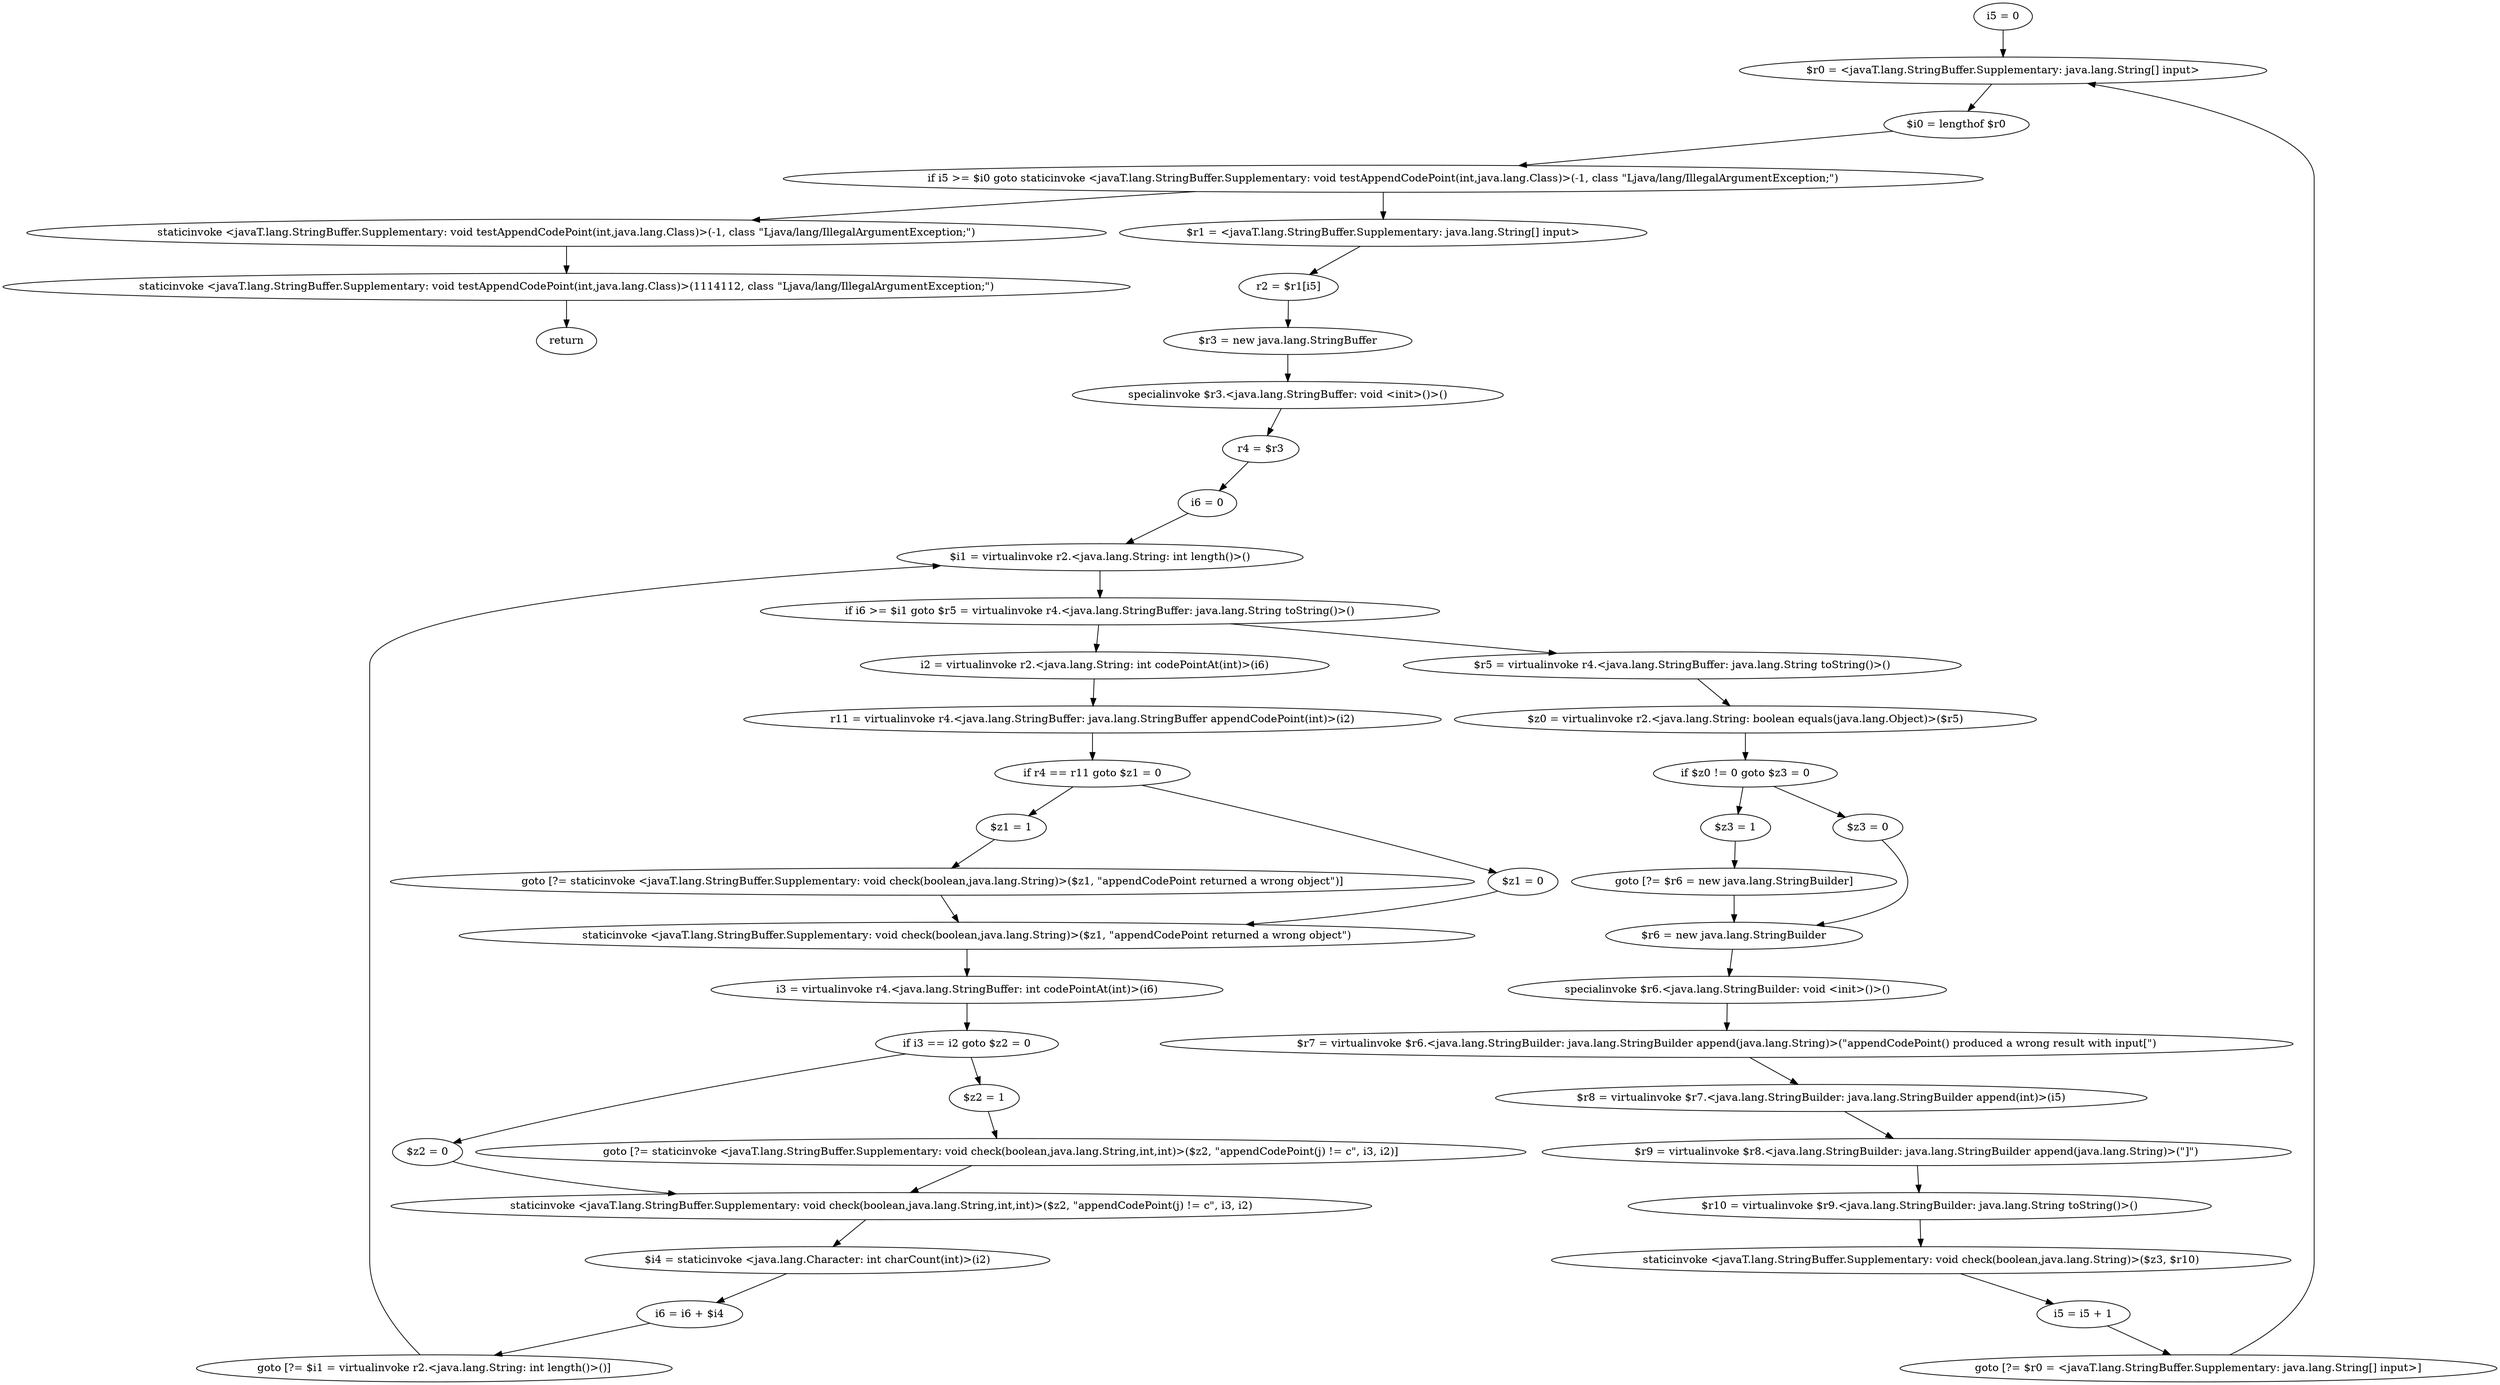 digraph "unitGraph" {
    "i5 = 0"
    "$r0 = <javaT.lang.StringBuffer.Supplementary: java.lang.String[] input>"
    "$i0 = lengthof $r0"
    "if i5 >= $i0 goto staticinvoke <javaT.lang.StringBuffer.Supplementary: void testAppendCodePoint(int,java.lang.Class)>(-1, class \"Ljava/lang/IllegalArgumentException;\")"
    "$r1 = <javaT.lang.StringBuffer.Supplementary: java.lang.String[] input>"
    "r2 = $r1[i5]"
    "$r3 = new java.lang.StringBuffer"
    "specialinvoke $r3.<java.lang.StringBuffer: void <init>()>()"
    "r4 = $r3"
    "i6 = 0"
    "$i1 = virtualinvoke r2.<java.lang.String: int length()>()"
    "if i6 >= $i1 goto $r5 = virtualinvoke r4.<java.lang.StringBuffer: java.lang.String toString()>()"
    "i2 = virtualinvoke r2.<java.lang.String: int codePointAt(int)>(i6)"
    "r11 = virtualinvoke r4.<java.lang.StringBuffer: java.lang.StringBuffer appendCodePoint(int)>(i2)"
    "if r4 == r11 goto $z1 = 0"
    "$z1 = 1"
    "goto [?= staticinvoke <javaT.lang.StringBuffer.Supplementary: void check(boolean,java.lang.String)>($z1, \"appendCodePoint returned a wrong object\")]"
    "$z1 = 0"
    "staticinvoke <javaT.lang.StringBuffer.Supplementary: void check(boolean,java.lang.String)>($z1, \"appendCodePoint returned a wrong object\")"
    "i3 = virtualinvoke r4.<java.lang.StringBuffer: int codePointAt(int)>(i6)"
    "if i3 == i2 goto $z2 = 0"
    "$z2 = 1"
    "goto [?= staticinvoke <javaT.lang.StringBuffer.Supplementary: void check(boolean,java.lang.String,int,int)>($z2, \"appendCodePoint(j) != c\", i3, i2)]"
    "$z2 = 0"
    "staticinvoke <javaT.lang.StringBuffer.Supplementary: void check(boolean,java.lang.String,int,int)>($z2, \"appendCodePoint(j) != c\", i3, i2)"
    "$i4 = staticinvoke <java.lang.Character: int charCount(int)>(i2)"
    "i6 = i6 + $i4"
    "goto [?= $i1 = virtualinvoke r2.<java.lang.String: int length()>()]"
    "$r5 = virtualinvoke r4.<java.lang.StringBuffer: java.lang.String toString()>()"
    "$z0 = virtualinvoke r2.<java.lang.String: boolean equals(java.lang.Object)>($r5)"
    "if $z0 != 0 goto $z3 = 0"
    "$z3 = 1"
    "goto [?= $r6 = new java.lang.StringBuilder]"
    "$z3 = 0"
    "$r6 = new java.lang.StringBuilder"
    "specialinvoke $r6.<java.lang.StringBuilder: void <init>()>()"
    "$r7 = virtualinvoke $r6.<java.lang.StringBuilder: java.lang.StringBuilder append(java.lang.String)>(\"appendCodePoint() produced a wrong result with input[\")"
    "$r8 = virtualinvoke $r7.<java.lang.StringBuilder: java.lang.StringBuilder append(int)>(i5)"
    "$r9 = virtualinvoke $r8.<java.lang.StringBuilder: java.lang.StringBuilder append(java.lang.String)>(\"]\")"
    "$r10 = virtualinvoke $r9.<java.lang.StringBuilder: java.lang.String toString()>()"
    "staticinvoke <javaT.lang.StringBuffer.Supplementary: void check(boolean,java.lang.String)>($z3, $r10)"
    "i5 = i5 + 1"
    "goto [?= $r0 = <javaT.lang.StringBuffer.Supplementary: java.lang.String[] input>]"
    "staticinvoke <javaT.lang.StringBuffer.Supplementary: void testAppendCodePoint(int,java.lang.Class)>(-1, class \"Ljava/lang/IllegalArgumentException;\")"
    "staticinvoke <javaT.lang.StringBuffer.Supplementary: void testAppendCodePoint(int,java.lang.Class)>(1114112, class \"Ljava/lang/IllegalArgumentException;\")"
    "return"
    "i5 = 0"->"$r0 = <javaT.lang.StringBuffer.Supplementary: java.lang.String[] input>";
    "$r0 = <javaT.lang.StringBuffer.Supplementary: java.lang.String[] input>"->"$i0 = lengthof $r0";
    "$i0 = lengthof $r0"->"if i5 >= $i0 goto staticinvoke <javaT.lang.StringBuffer.Supplementary: void testAppendCodePoint(int,java.lang.Class)>(-1, class \"Ljava/lang/IllegalArgumentException;\")";
    "if i5 >= $i0 goto staticinvoke <javaT.lang.StringBuffer.Supplementary: void testAppendCodePoint(int,java.lang.Class)>(-1, class \"Ljava/lang/IllegalArgumentException;\")"->"$r1 = <javaT.lang.StringBuffer.Supplementary: java.lang.String[] input>";
    "if i5 >= $i0 goto staticinvoke <javaT.lang.StringBuffer.Supplementary: void testAppendCodePoint(int,java.lang.Class)>(-1, class \"Ljava/lang/IllegalArgumentException;\")"->"staticinvoke <javaT.lang.StringBuffer.Supplementary: void testAppendCodePoint(int,java.lang.Class)>(-1, class \"Ljava/lang/IllegalArgumentException;\")";
    "$r1 = <javaT.lang.StringBuffer.Supplementary: java.lang.String[] input>"->"r2 = $r1[i5]";
    "r2 = $r1[i5]"->"$r3 = new java.lang.StringBuffer";
    "$r3 = new java.lang.StringBuffer"->"specialinvoke $r3.<java.lang.StringBuffer: void <init>()>()";
    "specialinvoke $r3.<java.lang.StringBuffer: void <init>()>()"->"r4 = $r3";
    "r4 = $r3"->"i6 = 0";
    "i6 = 0"->"$i1 = virtualinvoke r2.<java.lang.String: int length()>()";
    "$i1 = virtualinvoke r2.<java.lang.String: int length()>()"->"if i6 >= $i1 goto $r5 = virtualinvoke r4.<java.lang.StringBuffer: java.lang.String toString()>()";
    "if i6 >= $i1 goto $r5 = virtualinvoke r4.<java.lang.StringBuffer: java.lang.String toString()>()"->"i2 = virtualinvoke r2.<java.lang.String: int codePointAt(int)>(i6)";
    "if i6 >= $i1 goto $r5 = virtualinvoke r4.<java.lang.StringBuffer: java.lang.String toString()>()"->"$r5 = virtualinvoke r4.<java.lang.StringBuffer: java.lang.String toString()>()";
    "i2 = virtualinvoke r2.<java.lang.String: int codePointAt(int)>(i6)"->"r11 = virtualinvoke r4.<java.lang.StringBuffer: java.lang.StringBuffer appendCodePoint(int)>(i2)";
    "r11 = virtualinvoke r4.<java.lang.StringBuffer: java.lang.StringBuffer appendCodePoint(int)>(i2)"->"if r4 == r11 goto $z1 = 0";
    "if r4 == r11 goto $z1 = 0"->"$z1 = 1";
    "if r4 == r11 goto $z1 = 0"->"$z1 = 0";
    "$z1 = 1"->"goto [?= staticinvoke <javaT.lang.StringBuffer.Supplementary: void check(boolean,java.lang.String)>($z1, \"appendCodePoint returned a wrong object\")]";
    "goto [?= staticinvoke <javaT.lang.StringBuffer.Supplementary: void check(boolean,java.lang.String)>($z1, \"appendCodePoint returned a wrong object\")]"->"staticinvoke <javaT.lang.StringBuffer.Supplementary: void check(boolean,java.lang.String)>($z1, \"appendCodePoint returned a wrong object\")";
    "$z1 = 0"->"staticinvoke <javaT.lang.StringBuffer.Supplementary: void check(boolean,java.lang.String)>($z1, \"appendCodePoint returned a wrong object\")";
    "staticinvoke <javaT.lang.StringBuffer.Supplementary: void check(boolean,java.lang.String)>($z1, \"appendCodePoint returned a wrong object\")"->"i3 = virtualinvoke r4.<java.lang.StringBuffer: int codePointAt(int)>(i6)";
    "i3 = virtualinvoke r4.<java.lang.StringBuffer: int codePointAt(int)>(i6)"->"if i3 == i2 goto $z2 = 0";
    "if i3 == i2 goto $z2 = 0"->"$z2 = 1";
    "if i3 == i2 goto $z2 = 0"->"$z2 = 0";
    "$z2 = 1"->"goto [?= staticinvoke <javaT.lang.StringBuffer.Supplementary: void check(boolean,java.lang.String,int,int)>($z2, \"appendCodePoint(j) != c\", i3, i2)]";
    "goto [?= staticinvoke <javaT.lang.StringBuffer.Supplementary: void check(boolean,java.lang.String,int,int)>($z2, \"appendCodePoint(j) != c\", i3, i2)]"->"staticinvoke <javaT.lang.StringBuffer.Supplementary: void check(boolean,java.lang.String,int,int)>($z2, \"appendCodePoint(j) != c\", i3, i2)";
    "$z2 = 0"->"staticinvoke <javaT.lang.StringBuffer.Supplementary: void check(boolean,java.lang.String,int,int)>($z2, \"appendCodePoint(j) != c\", i3, i2)";
    "staticinvoke <javaT.lang.StringBuffer.Supplementary: void check(boolean,java.lang.String,int,int)>($z2, \"appendCodePoint(j) != c\", i3, i2)"->"$i4 = staticinvoke <java.lang.Character: int charCount(int)>(i2)";
    "$i4 = staticinvoke <java.lang.Character: int charCount(int)>(i2)"->"i6 = i6 + $i4";
    "i6 = i6 + $i4"->"goto [?= $i1 = virtualinvoke r2.<java.lang.String: int length()>()]";
    "goto [?= $i1 = virtualinvoke r2.<java.lang.String: int length()>()]"->"$i1 = virtualinvoke r2.<java.lang.String: int length()>()";
    "$r5 = virtualinvoke r4.<java.lang.StringBuffer: java.lang.String toString()>()"->"$z0 = virtualinvoke r2.<java.lang.String: boolean equals(java.lang.Object)>($r5)";
    "$z0 = virtualinvoke r2.<java.lang.String: boolean equals(java.lang.Object)>($r5)"->"if $z0 != 0 goto $z3 = 0";
    "if $z0 != 0 goto $z3 = 0"->"$z3 = 1";
    "if $z0 != 0 goto $z3 = 0"->"$z3 = 0";
    "$z3 = 1"->"goto [?= $r6 = new java.lang.StringBuilder]";
    "goto [?= $r6 = new java.lang.StringBuilder]"->"$r6 = new java.lang.StringBuilder";
    "$z3 = 0"->"$r6 = new java.lang.StringBuilder";
    "$r6 = new java.lang.StringBuilder"->"specialinvoke $r6.<java.lang.StringBuilder: void <init>()>()";
    "specialinvoke $r6.<java.lang.StringBuilder: void <init>()>()"->"$r7 = virtualinvoke $r6.<java.lang.StringBuilder: java.lang.StringBuilder append(java.lang.String)>(\"appendCodePoint() produced a wrong result with input[\")";
    "$r7 = virtualinvoke $r6.<java.lang.StringBuilder: java.lang.StringBuilder append(java.lang.String)>(\"appendCodePoint() produced a wrong result with input[\")"->"$r8 = virtualinvoke $r7.<java.lang.StringBuilder: java.lang.StringBuilder append(int)>(i5)";
    "$r8 = virtualinvoke $r7.<java.lang.StringBuilder: java.lang.StringBuilder append(int)>(i5)"->"$r9 = virtualinvoke $r8.<java.lang.StringBuilder: java.lang.StringBuilder append(java.lang.String)>(\"]\")";
    "$r9 = virtualinvoke $r8.<java.lang.StringBuilder: java.lang.StringBuilder append(java.lang.String)>(\"]\")"->"$r10 = virtualinvoke $r9.<java.lang.StringBuilder: java.lang.String toString()>()";
    "$r10 = virtualinvoke $r9.<java.lang.StringBuilder: java.lang.String toString()>()"->"staticinvoke <javaT.lang.StringBuffer.Supplementary: void check(boolean,java.lang.String)>($z3, $r10)";
    "staticinvoke <javaT.lang.StringBuffer.Supplementary: void check(boolean,java.lang.String)>($z3, $r10)"->"i5 = i5 + 1";
    "i5 = i5 + 1"->"goto [?= $r0 = <javaT.lang.StringBuffer.Supplementary: java.lang.String[] input>]";
    "goto [?= $r0 = <javaT.lang.StringBuffer.Supplementary: java.lang.String[] input>]"->"$r0 = <javaT.lang.StringBuffer.Supplementary: java.lang.String[] input>";
    "staticinvoke <javaT.lang.StringBuffer.Supplementary: void testAppendCodePoint(int,java.lang.Class)>(-1, class \"Ljava/lang/IllegalArgumentException;\")"->"staticinvoke <javaT.lang.StringBuffer.Supplementary: void testAppendCodePoint(int,java.lang.Class)>(1114112, class \"Ljava/lang/IllegalArgumentException;\")";
    "staticinvoke <javaT.lang.StringBuffer.Supplementary: void testAppendCodePoint(int,java.lang.Class)>(1114112, class \"Ljava/lang/IllegalArgumentException;\")"->"return";
}
